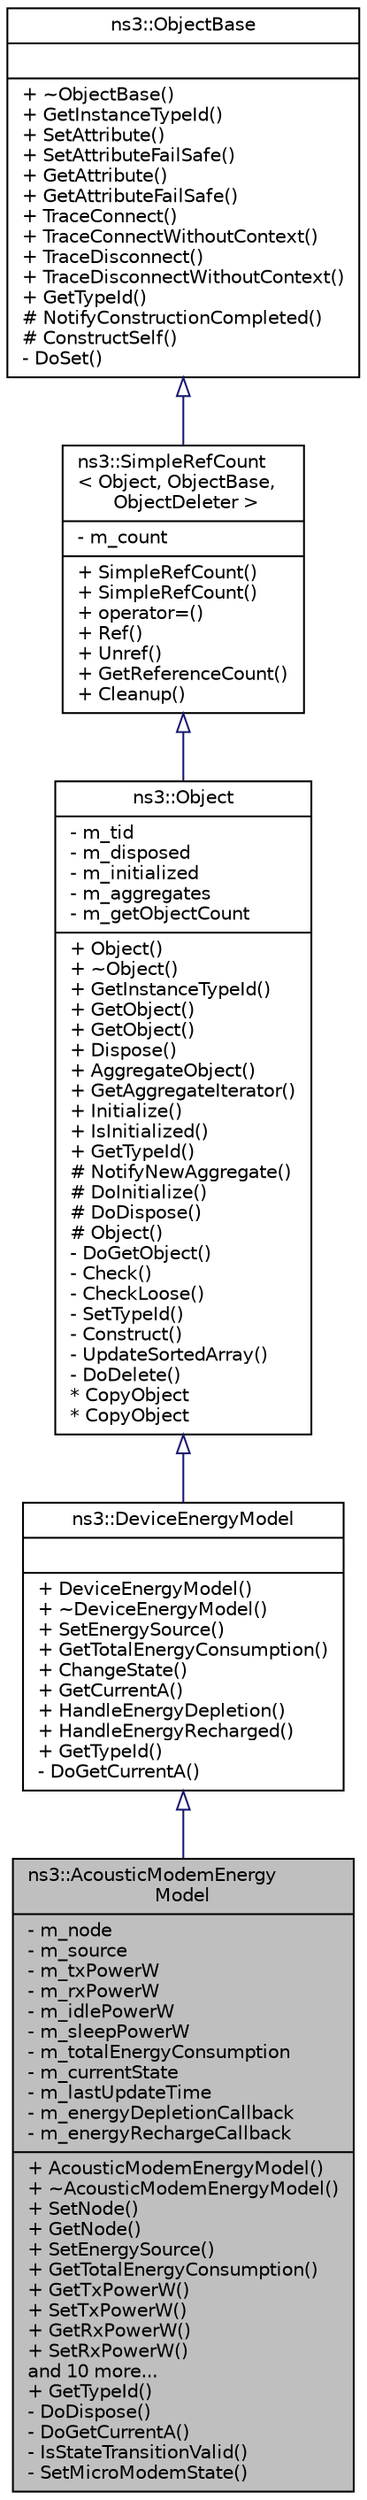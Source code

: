 digraph "ns3::AcousticModemEnergyModel"
{
  edge [fontname="Helvetica",fontsize="10",labelfontname="Helvetica",labelfontsize="10"];
  node [fontname="Helvetica",fontsize="10",shape=record];
  Node1 [label="{ns3::AcousticModemEnergy\lModel\n|- m_node\l- m_source\l- m_txPowerW\l- m_rxPowerW\l- m_idlePowerW\l- m_sleepPowerW\l- m_totalEnergyConsumption\l- m_currentState\l- m_lastUpdateTime\l- m_energyDepletionCallback\l- m_energyRechargeCallback\l|+ AcousticModemEnergyModel()\l+ ~AcousticModemEnergyModel()\l+ SetNode()\l+ GetNode()\l+ SetEnergySource()\l+ GetTotalEnergyConsumption()\l+ GetTxPowerW()\l+ SetTxPowerW()\l+ GetRxPowerW()\l+ SetRxPowerW()\land 10 more...\l+ GetTypeId()\l- DoDispose()\l- DoGetCurrentA()\l- IsStateTransitionValid()\l- SetMicroModemState()\l}",height=0.2,width=0.4,color="black", fillcolor="grey75", style="filled", fontcolor="black"];
  Node2 -> Node1 [dir="back",color="midnightblue",fontsize="10",style="solid",arrowtail="onormal"];
  Node2 [label="{ns3::DeviceEnergyModel\n||+ DeviceEnergyModel()\l+ ~DeviceEnergyModel()\l+ SetEnergySource()\l+ GetTotalEnergyConsumption()\l+ ChangeState()\l+ GetCurrentA()\l+ HandleEnergyDepletion()\l+ HandleEnergyRecharged()\l+ GetTypeId()\l- DoGetCurrentA()\l}",height=0.2,width=0.4,color="black", fillcolor="white", style="filled",URL="$d8/dbf/classns3_1_1DeviceEnergyModel.html",tooltip="Base class for device energy models. "];
  Node3 -> Node2 [dir="back",color="midnightblue",fontsize="10",style="solid",arrowtail="onormal"];
  Node3 [label="{ns3::Object\n|- m_tid\l- m_disposed\l- m_initialized\l- m_aggregates\l- m_getObjectCount\l|+ Object()\l+ ~Object()\l+ GetInstanceTypeId()\l+ GetObject()\l+ GetObject()\l+ Dispose()\l+ AggregateObject()\l+ GetAggregateIterator()\l+ Initialize()\l+ IsInitialized()\l+ GetTypeId()\l# NotifyNewAggregate()\l# DoInitialize()\l# DoDispose()\l# Object()\l- DoGetObject()\l- Check()\l- CheckLoose()\l- SetTypeId()\l- Construct()\l- UpdateSortedArray()\l- DoDelete()\l* CopyObject\l* CopyObject\l}",height=0.2,width=0.4,color="black", fillcolor="white", style="filled",URL="$d9/d77/classns3_1_1Object.html",tooltip="A base class which provides memory management and object aggregation. "];
  Node4 -> Node3 [dir="back",color="midnightblue",fontsize="10",style="solid",arrowtail="onormal"];
  Node4 [label="{ns3::SimpleRefCount\l\< Object, ObjectBase,\l ObjectDeleter \>\n|- m_count\l|+ SimpleRefCount()\l+ SimpleRefCount()\l+ operator=()\l+ Ref()\l+ Unref()\l+ GetReferenceCount()\l+ Cleanup()\l}",height=0.2,width=0.4,color="black", fillcolor="white", style="filled",URL="$da/da1/classns3_1_1SimpleRefCount.html"];
  Node5 -> Node4 [dir="back",color="midnightblue",fontsize="10",style="solid",arrowtail="onormal"];
  Node5 [label="{ns3::ObjectBase\n||+ ~ObjectBase()\l+ GetInstanceTypeId()\l+ SetAttribute()\l+ SetAttributeFailSafe()\l+ GetAttribute()\l+ GetAttributeFailSafe()\l+ TraceConnect()\l+ TraceConnectWithoutContext()\l+ TraceDisconnect()\l+ TraceDisconnectWithoutContext()\l+ GetTypeId()\l# NotifyConstructionCompleted()\l# ConstructSelf()\l- DoSet()\l}",height=0.2,width=0.4,color="black", fillcolor="white", style="filled",URL="$d2/dac/classns3_1_1ObjectBase.html",tooltip="Anchor the ns-3 type and attribute system. "];
}
